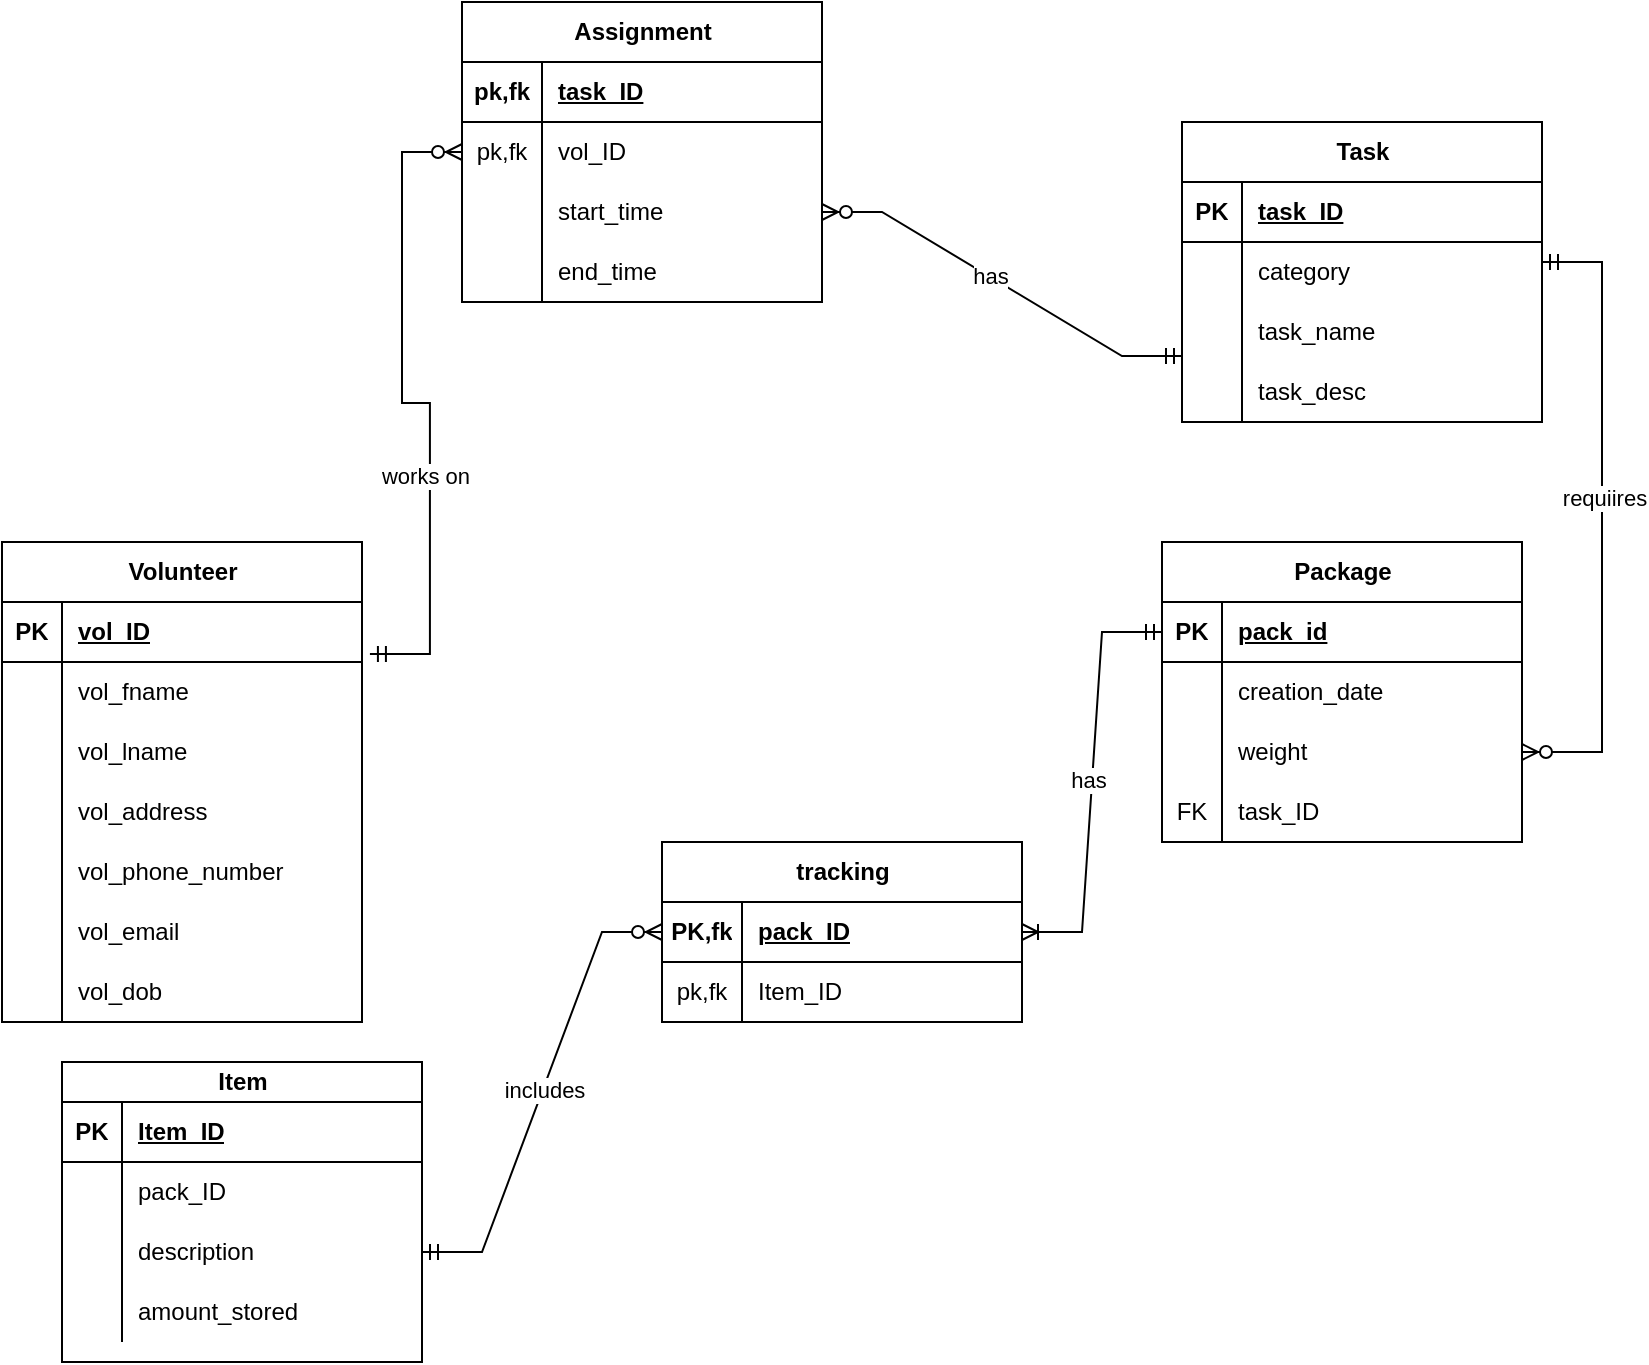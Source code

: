 <mxfile version="21.0.2" type="github">
  <diagram name="Page-1" id="BF7b-kj0uJ6hSNEAL9HJ">
    <mxGraphModel dx="1434" dy="796" grid="1" gridSize="10" guides="1" tooltips="1" connect="1" arrows="1" fold="1" page="1" pageScale="1" pageWidth="850" pageHeight="1100" math="0" shadow="0">
      <root>
        <mxCell id="0" />
        <mxCell id="1" parent="0" />
        <mxCell id="7_jTyQ_BzAz2BhlhfA2S-2" value="Volunteer" style="shape=table;startSize=30;container=1;collapsible=1;childLayout=tableLayout;fixedRows=1;rowLines=0;fontStyle=1;align=center;resizeLast=1;html=1;" parent="1" vertex="1">
          <mxGeometry x="10" y="330" width="180" height="240" as="geometry" />
        </mxCell>
        <mxCell id="7_jTyQ_BzAz2BhlhfA2S-3" value="" style="shape=tableRow;horizontal=0;startSize=0;swimlaneHead=0;swimlaneBody=0;fillColor=none;collapsible=0;dropTarget=0;points=[[0,0.5],[1,0.5]];portConstraint=eastwest;top=0;left=0;right=0;bottom=1;" parent="7_jTyQ_BzAz2BhlhfA2S-2" vertex="1">
          <mxGeometry y="30" width="180" height="30" as="geometry" />
        </mxCell>
        <mxCell id="7_jTyQ_BzAz2BhlhfA2S-4" value="PK" style="shape=partialRectangle;connectable=0;fillColor=none;top=0;left=0;bottom=0;right=0;fontStyle=1;overflow=hidden;whiteSpace=wrap;html=1;" parent="7_jTyQ_BzAz2BhlhfA2S-3" vertex="1">
          <mxGeometry width="30" height="30" as="geometry">
            <mxRectangle width="30" height="30" as="alternateBounds" />
          </mxGeometry>
        </mxCell>
        <mxCell id="7_jTyQ_BzAz2BhlhfA2S-5" value="vol_ID" style="shape=partialRectangle;connectable=0;fillColor=none;top=0;left=0;bottom=0;right=0;align=left;spacingLeft=6;fontStyle=5;overflow=hidden;whiteSpace=wrap;html=1;" parent="7_jTyQ_BzAz2BhlhfA2S-3" vertex="1">
          <mxGeometry x="30" width="150" height="30" as="geometry">
            <mxRectangle width="150" height="30" as="alternateBounds" />
          </mxGeometry>
        </mxCell>
        <mxCell id="7_jTyQ_BzAz2BhlhfA2S-6" value="" style="shape=tableRow;horizontal=0;startSize=0;swimlaneHead=0;swimlaneBody=0;fillColor=none;collapsible=0;dropTarget=0;points=[[0,0.5],[1,0.5]];portConstraint=eastwest;top=0;left=0;right=0;bottom=0;" parent="7_jTyQ_BzAz2BhlhfA2S-2" vertex="1">
          <mxGeometry y="60" width="180" height="30" as="geometry" />
        </mxCell>
        <mxCell id="7_jTyQ_BzAz2BhlhfA2S-7" value="" style="shape=partialRectangle;connectable=0;fillColor=none;top=0;left=0;bottom=0;right=0;editable=1;overflow=hidden;whiteSpace=wrap;html=1;" parent="7_jTyQ_BzAz2BhlhfA2S-6" vertex="1">
          <mxGeometry width="30" height="30" as="geometry">
            <mxRectangle width="30" height="30" as="alternateBounds" />
          </mxGeometry>
        </mxCell>
        <mxCell id="7_jTyQ_BzAz2BhlhfA2S-8" value="vol_fname" style="shape=partialRectangle;connectable=0;fillColor=none;top=0;left=0;bottom=0;right=0;align=left;spacingLeft=6;overflow=hidden;whiteSpace=wrap;html=1;" parent="7_jTyQ_BzAz2BhlhfA2S-6" vertex="1">
          <mxGeometry x="30" width="150" height="30" as="geometry">
            <mxRectangle width="150" height="30" as="alternateBounds" />
          </mxGeometry>
        </mxCell>
        <mxCell id="7_jTyQ_BzAz2BhlhfA2S-9" value="" style="shape=tableRow;horizontal=0;startSize=0;swimlaneHead=0;swimlaneBody=0;fillColor=none;collapsible=0;dropTarget=0;points=[[0,0.5],[1,0.5]];portConstraint=eastwest;top=0;left=0;right=0;bottom=0;" parent="7_jTyQ_BzAz2BhlhfA2S-2" vertex="1">
          <mxGeometry y="90" width="180" height="30" as="geometry" />
        </mxCell>
        <mxCell id="7_jTyQ_BzAz2BhlhfA2S-10" value="" style="shape=partialRectangle;connectable=0;fillColor=none;top=0;left=0;bottom=0;right=0;editable=1;overflow=hidden;whiteSpace=wrap;html=1;" parent="7_jTyQ_BzAz2BhlhfA2S-9" vertex="1">
          <mxGeometry width="30" height="30" as="geometry">
            <mxRectangle width="30" height="30" as="alternateBounds" />
          </mxGeometry>
        </mxCell>
        <mxCell id="7_jTyQ_BzAz2BhlhfA2S-11" value="vol_lname" style="shape=partialRectangle;connectable=0;fillColor=none;top=0;left=0;bottom=0;right=0;align=left;spacingLeft=6;overflow=hidden;whiteSpace=wrap;html=1;" parent="7_jTyQ_BzAz2BhlhfA2S-9" vertex="1">
          <mxGeometry x="30" width="150" height="30" as="geometry">
            <mxRectangle width="150" height="30" as="alternateBounds" />
          </mxGeometry>
        </mxCell>
        <mxCell id="7_jTyQ_BzAz2BhlhfA2S-116" style="shape=tableRow;horizontal=0;startSize=0;swimlaneHead=0;swimlaneBody=0;fillColor=none;collapsible=0;dropTarget=0;points=[[0,0.5],[1,0.5]];portConstraint=eastwest;top=0;left=0;right=0;bottom=0;" parent="7_jTyQ_BzAz2BhlhfA2S-2" vertex="1">
          <mxGeometry y="120" width="180" height="30" as="geometry" />
        </mxCell>
        <mxCell id="7_jTyQ_BzAz2BhlhfA2S-117" style="shape=partialRectangle;connectable=0;fillColor=none;top=0;left=0;bottom=0;right=0;editable=1;overflow=hidden;whiteSpace=wrap;html=1;" parent="7_jTyQ_BzAz2BhlhfA2S-116" vertex="1">
          <mxGeometry width="30" height="30" as="geometry">
            <mxRectangle width="30" height="30" as="alternateBounds" />
          </mxGeometry>
        </mxCell>
        <mxCell id="7_jTyQ_BzAz2BhlhfA2S-118" value="vol_address" style="shape=partialRectangle;connectable=0;fillColor=none;top=0;left=0;bottom=0;right=0;align=left;spacingLeft=6;overflow=hidden;whiteSpace=wrap;html=1;" parent="7_jTyQ_BzAz2BhlhfA2S-116" vertex="1">
          <mxGeometry x="30" width="150" height="30" as="geometry">
            <mxRectangle width="150" height="30" as="alternateBounds" />
          </mxGeometry>
        </mxCell>
        <mxCell id="7_jTyQ_BzAz2BhlhfA2S-119" style="shape=tableRow;horizontal=0;startSize=0;swimlaneHead=0;swimlaneBody=0;fillColor=none;collapsible=0;dropTarget=0;points=[[0,0.5],[1,0.5]];portConstraint=eastwest;top=0;left=0;right=0;bottom=0;" parent="7_jTyQ_BzAz2BhlhfA2S-2" vertex="1">
          <mxGeometry y="150" width="180" height="30" as="geometry" />
        </mxCell>
        <mxCell id="7_jTyQ_BzAz2BhlhfA2S-120" style="shape=partialRectangle;connectable=0;fillColor=none;top=0;left=0;bottom=0;right=0;editable=1;overflow=hidden;whiteSpace=wrap;html=1;" parent="7_jTyQ_BzAz2BhlhfA2S-119" vertex="1">
          <mxGeometry width="30" height="30" as="geometry">
            <mxRectangle width="30" height="30" as="alternateBounds" />
          </mxGeometry>
        </mxCell>
        <mxCell id="7_jTyQ_BzAz2BhlhfA2S-121" value="vol_phone_number" style="shape=partialRectangle;connectable=0;fillColor=none;top=0;left=0;bottom=0;right=0;align=left;spacingLeft=6;overflow=hidden;whiteSpace=wrap;html=1;" parent="7_jTyQ_BzAz2BhlhfA2S-119" vertex="1">
          <mxGeometry x="30" width="150" height="30" as="geometry">
            <mxRectangle width="150" height="30" as="alternateBounds" />
          </mxGeometry>
        </mxCell>
        <mxCell id="7_jTyQ_BzAz2BhlhfA2S-122" style="shape=tableRow;horizontal=0;startSize=0;swimlaneHead=0;swimlaneBody=0;fillColor=none;collapsible=0;dropTarget=0;points=[[0,0.5],[1,0.5]];portConstraint=eastwest;top=0;left=0;right=0;bottom=0;" parent="7_jTyQ_BzAz2BhlhfA2S-2" vertex="1">
          <mxGeometry y="180" width="180" height="30" as="geometry" />
        </mxCell>
        <mxCell id="7_jTyQ_BzAz2BhlhfA2S-123" style="shape=partialRectangle;connectable=0;fillColor=none;top=0;left=0;bottom=0;right=0;editable=1;overflow=hidden;whiteSpace=wrap;html=1;" parent="7_jTyQ_BzAz2BhlhfA2S-122" vertex="1">
          <mxGeometry width="30" height="30" as="geometry">
            <mxRectangle width="30" height="30" as="alternateBounds" />
          </mxGeometry>
        </mxCell>
        <mxCell id="7_jTyQ_BzAz2BhlhfA2S-124" value="vol_email" style="shape=partialRectangle;connectable=0;fillColor=none;top=0;left=0;bottom=0;right=0;align=left;spacingLeft=6;overflow=hidden;whiteSpace=wrap;html=1;" parent="7_jTyQ_BzAz2BhlhfA2S-122" vertex="1">
          <mxGeometry x="30" width="150" height="30" as="geometry">
            <mxRectangle width="150" height="30" as="alternateBounds" />
          </mxGeometry>
        </mxCell>
        <mxCell id="7_jTyQ_BzAz2BhlhfA2S-125" style="shape=tableRow;horizontal=0;startSize=0;swimlaneHead=0;swimlaneBody=0;fillColor=none;collapsible=0;dropTarget=0;points=[[0,0.5],[1,0.5]];portConstraint=eastwest;top=0;left=0;right=0;bottom=0;" parent="7_jTyQ_BzAz2BhlhfA2S-2" vertex="1">
          <mxGeometry y="210" width="180" height="30" as="geometry" />
        </mxCell>
        <mxCell id="7_jTyQ_BzAz2BhlhfA2S-126" style="shape=partialRectangle;connectable=0;fillColor=none;top=0;left=0;bottom=0;right=0;editable=1;overflow=hidden;whiteSpace=wrap;html=1;" parent="7_jTyQ_BzAz2BhlhfA2S-125" vertex="1">
          <mxGeometry width="30" height="30" as="geometry">
            <mxRectangle width="30" height="30" as="alternateBounds" />
          </mxGeometry>
        </mxCell>
        <mxCell id="7_jTyQ_BzAz2BhlhfA2S-127" value="vol_dob" style="shape=partialRectangle;connectable=0;fillColor=none;top=0;left=0;bottom=0;right=0;align=left;spacingLeft=6;overflow=hidden;whiteSpace=wrap;html=1;" parent="7_jTyQ_BzAz2BhlhfA2S-125" vertex="1">
          <mxGeometry x="30" width="150" height="30" as="geometry">
            <mxRectangle width="150" height="30" as="alternateBounds" />
          </mxGeometry>
        </mxCell>
        <mxCell id="7_jTyQ_BzAz2BhlhfA2S-21" value="Item" style="shape=table;startSize=20;container=1;collapsible=1;childLayout=tableLayout;fixedRows=1;rowLines=0;fontStyle=1;align=center;resizeLast=1;html=1;" parent="1" vertex="1">
          <mxGeometry x="40" y="590" width="180" height="150" as="geometry" />
        </mxCell>
        <mxCell id="7_jTyQ_BzAz2BhlhfA2S-22" value="" style="shape=tableRow;horizontal=0;startSize=0;swimlaneHead=0;swimlaneBody=0;fillColor=none;collapsible=0;dropTarget=0;points=[[0,0.5],[1,0.5]];portConstraint=eastwest;top=0;left=0;right=0;bottom=1;" parent="7_jTyQ_BzAz2BhlhfA2S-21" vertex="1">
          <mxGeometry y="20" width="180" height="30" as="geometry" />
        </mxCell>
        <mxCell id="7_jTyQ_BzAz2BhlhfA2S-23" value="PK" style="shape=partialRectangle;connectable=0;fillColor=none;top=0;left=0;bottom=0;right=0;fontStyle=1;overflow=hidden;whiteSpace=wrap;html=1;" parent="7_jTyQ_BzAz2BhlhfA2S-22" vertex="1">
          <mxGeometry width="30" height="30" as="geometry">
            <mxRectangle width="30" height="30" as="alternateBounds" />
          </mxGeometry>
        </mxCell>
        <mxCell id="7_jTyQ_BzAz2BhlhfA2S-24" value="Item_ID" style="shape=partialRectangle;connectable=0;fillColor=none;top=0;left=0;bottom=0;right=0;align=left;spacingLeft=6;fontStyle=5;overflow=hidden;whiteSpace=wrap;html=1;" parent="7_jTyQ_BzAz2BhlhfA2S-22" vertex="1">
          <mxGeometry x="30" width="150" height="30" as="geometry">
            <mxRectangle width="150" height="30" as="alternateBounds" />
          </mxGeometry>
        </mxCell>
        <mxCell id="7_jTyQ_BzAz2BhlhfA2S-25" value="" style="shape=tableRow;horizontal=0;startSize=0;swimlaneHead=0;swimlaneBody=0;fillColor=none;collapsible=0;dropTarget=0;points=[[0,0.5],[1,0.5]];portConstraint=eastwest;top=0;left=0;right=0;bottom=0;" parent="7_jTyQ_BzAz2BhlhfA2S-21" vertex="1">
          <mxGeometry y="50" width="180" height="30" as="geometry" />
        </mxCell>
        <mxCell id="7_jTyQ_BzAz2BhlhfA2S-26" value="" style="shape=partialRectangle;connectable=0;fillColor=none;top=0;left=0;bottom=0;right=0;editable=1;overflow=hidden;whiteSpace=wrap;html=1;" parent="7_jTyQ_BzAz2BhlhfA2S-25" vertex="1">
          <mxGeometry width="30" height="30" as="geometry">
            <mxRectangle width="30" height="30" as="alternateBounds" />
          </mxGeometry>
        </mxCell>
        <mxCell id="7_jTyQ_BzAz2BhlhfA2S-27" value="pack_ID" style="shape=partialRectangle;connectable=0;fillColor=none;top=0;left=0;bottom=0;right=0;align=left;spacingLeft=6;overflow=hidden;whiteSpace=wrap;html=1;" parent="7_jTyQ_BzAz2BhlhfA2S-25" vertex="1">
          <mxGeometry x="30" width="150" height="30" as="geometry">
            <mxRectangle width="150" height="30" as="alternateBounds" />
          </mxGeometry>
        </mxCell>
        <mxCell id="7_jTyQ_BzAz2BhlhfA2S-28" value="" style="shape=tableRow;horizontal=0;startSize=0;swimlaneHead=0;swimlaneBody=0;fillColor=none;collapsible=0;dropTarget=0;points=[[0,0.5],[1,0.5]];portConstraint=eastwest;top=0;left=0;right=0;bottom=0;" parent="7_jTyQ_BzAz2BhlhfA2S-21" vertex="1">
          <mxGeometry y="80" width="180" height="30" as="geometry" />
        </mxCell>
        <mxCell id="7_jTyQ_BzAz2BhlhfA2S-29" value="" style="shape=partialRectangle;connectable=0;fillColor=none;top=0;left=0;bottom=0;right=0;editable=1;overflow=hidden;whiteSpace=wrap;html=1;" parent="7_jTyQ_BzAz2BhlhfA2S-28" vertex="1">
          <mxGeometry width="30" height="30" as="geometry">
            <mxRectangle width="30" height="30" as="alternateBounds" />
          </mxGeometry>
        </mxCell>
        <mxCell id="7_jTyQ_BzAz2BhlhfA2S-30" value="description" style="shape=partialRectangle;connectable=0;fillColor=none;top=0;left=0;bottom=0;right=0;align=left;spacingLeft=6;overflow=hidden;whiteSpace=wrap;html=1;" parent="7_jTyQ_BzAz2BhlhfA2S-28" vertex="1">
          <mxGeometry x="30" width="150" height="30" as="geometry">
            <mxRectangle width="150" height="30" as="alternateBounds" />
          </mxGeometry>
        </mxCell>
        <mxCell id="7_jTyQ_BzAz2BhlhfA2S-31" value="" style="shape=tableRow;horizontal=0;startSize=0;swimlaneHead=0;swimlaneBody=0;fillColor=none;collapsible=0;dropTarget=0;points=[[0,0.5],[1,0.5]];portConstraint=eastwest;top=0;left=0;right=0;bottom=0;" parent="7_jTyQ_BzAz2BhlhfA2S-21" vertex="1">
          <mxGeometry y="110" width="180" height="30" as="geometry" />
        </mxCell>
        <mxCell id="7_jTyQ_BzAz2BhlhfA2S-32" value="" style="shape=partialRectangle;connectable=0;fillColor=none;top=0;left=0;bottom=0;right=0;editable=1;overflow=hidden;whiteSpace=wrap;html=1;" parent="7_jTyQ_BzAz2BhlhfA2S-31" vertex="1">
          <mxGeometry width="30" height="30" as="geometry">
            <mxRectangle width="30" height="30" as="alternateBounds" />
          </mxGeometry>
        </mxCell>
        <mxCell id="7_jTyQ_BzAz2BhlhfA2S-33" value="amount_stored" style="shape=partialRectangle;connectable=0;fillColor=none;top=0;left=0;bottom=0;right=0;align=left;spacingLeft=6;overflow=hidden;whiteSpace=wrap;html=1;" parent="7_jTyQ_BzAz2BhlhfA2S-31" vertex="1">
          <mxGeometry x="30" width="150" height="30" as="geometry">
            <mxRectangle width="150" height="30" as="alternateBounds" />
          </mxGeometry>
        </mxCell>
        <mxCell id="7_jTyQ_BzAz2BhlhfA2S-34" value="Package" style="shape=table;startSize=30;container=1;collapsible=1;childLayout=tableLayout;fixedRows=1;rowLines=0;fontStyle=1;align=center;resizeLast=1;html=1;" parent="1" vertex="1">
          <mxGeometry x="590" y="330" width="180" height="150" as="geometry" />
        </mxCell>
        <mxCell id="7_jTyQ_BzAz2BhlhfA2S-35" value="" style="shape=tableRow;horizontal=0;startSize=0;swimlaneHead=0;swimlaneBody=0;fillColor=none;collapsible=0;dropTarget=0;points=[[0,0.5],[1,0.5]];portConstraint=eastwest;top=0;left=0;right=0;bottom=1;" parent="7_jTyQ_BzAz2BhlhfA2S-34" vertex="1">
          <mxGeometry y="30" width="180" height="30" as="geometry" />
        </mxCell>
        <mxCell id="7_jTyQ_BzAz2BhlhfA2S-36" value="PK" style="shape=partialRectangle;connectable=0;fillColor=none;top=0;left=0;bottom=0;right=0;fontStyle=1;overflow=hidden;whiteSpace=wrap;html=1;" parent="7_jTyQ_BzAz2BhlhfA2S-35" vertex="1">
          <mxGeometry width="30" height="30" as="geometry">
            <mxRectangle width="30" height="30" as="alternateBounds" />
          </mxGeometry>
        </mxCell>
        <mxCell id="7_jTyQ_BzAz2BhlhfA2S-37" value="pack_id" style="shape=partialRectangle;connectable=0;fillColor=none;top=0;left=0;bottom=0;right=0;align=left;spacingLeft=6;fontStyle=5;overflow=hidden;whiteSpace=wrap;html=1;" parent="7_jTyQ_BzAz2BhlhfA2S-35" vertex="1">
          <mxGeometry x="30" width="150" height="30" as="geometry">
            <mxRectangle width="150" height="30" as="alternateBounds" />
          </mxGeometry>
        </mxCell>
        <mxCell id="7_jTyQ_BzAz2BhlhfA2S-38" value="" style="shape=tableRow;horizontal=0;startSize=0;swimlaneHead=0;swimlaneBody=0;fillColor=none;collapsible=0;dropTarget=0;points=[[0,0.5],[1,0.5]];portConstraint=eastwest;top=0;left=0;right=0;bottom=0;" parent="7_jTyQ_BzAz2BhlhfA2S-34" vertex="1">
          <mxGeometry y="60" width="180" height="30" as="geometry" />
        </mxCell>
        <mxCell id="7_jTyQ_BzAz2BhlhfA2S-39" value="" style="shape=partialRectangle;connectable=0;fillColor=none;top=0;left=0;bottom=0;right=0;editable=1;overflow=hidden;whiteSpace=wrap;html=1;" parent="7_jTyQ_BzAz2BhlhfA2S-38" vertex="1">
          <mxGeometry width="30" height="30" as="geometry">
            <mxRectangle width="30" height="30" as="alternateBounds" />
          </mxGeometry>
        </mxCell>
        <mxCell id="7_jTyQ_BzAz2BhlhfA2S-40" value="creation_date" style="shape=partialRectangle;connectable=0;fillColor=none;top=0;left=0;bottom=0;right=0;align=left;spacingLeft=6;overflow=hidden;whiteSpace=wrap;html=1;" parent="7_jTyQ_BzAz2BhlhfA2S-38" vertex="1">
          <mxGeometry x="30" width="150" height="30" as="geometry">
            <mxRectangle width="150" height="30" as="alternateBounds" />
          </mxGeometry>
        </mxCell>
        <mxCell id="7_jTyQ_BzAz2BhlhfA2S-41" value="" style="shape=tableRow;horizontal=0;startSize=0;swimlaneHead=0;swimlaneBody=0;fillColor=none;collapsible=0;dropTarget=0;points=[[0,0.5],[1,0.5]];portConstraint=eastwest;top=0;left=0;right=0;bottom=0;" parent="7_jTyQ_BzAz2BhlhfA2S-34" vertex="1">
          <mxGeometry y="90" width="180" height="30" as="geometry" />
        </mxCell>
        <mxCell id="7_jTyQ_BzAz2BhlhfA2S-42" value="" style="shape=partialRectangle;connectable=0;fillColor=none;top=0;left=0;bottom=0;right=0;editable=1;overflow=hidden;whiteSpace=wrap;html=1;" parent="7_jTyQ_BzAz2BhlhfA2S-41" vertex="1">
          <mxGeometry width="30" height="30" as="geometry">
            <mxRectangle width="30" height="30" as="alternateBounds" />
          </mxGeometry>
        </mxCell>
        <mxCell id="7_jTyQ_BzAz2BhlhfA2S-43" value="weight" style="shape=partialRectangle;connectable=0;fillColor=none;top=0;left=0;bottom=0;right=0;align=left;spacingLeft=6;overflow=hidden;whiteSpace=wrap;html=1;" parent="7_jTyQ_BzAz2BhlhfA2S-41" vertex="1">
          <mxGeometry x="30" width="150" height="30" as="geometry">
            <mxRectangle width="150" height="30" as="alternateBounds" />
          </mxGeometry>
        </mxCell>
        <mxCell id="7_jTyQ_BzAz2BhlhfA2S-109" style="shape=tableRow;horizontal=0;startSize=0;swimlaneHead=0;swimlaneBody=0;fillColor=none;collapsible=0;dropTarget=0;points=[[0,0.5],[1,0.5]];portConstraint=eastwest;top=0;left=0;right=0;bottom=0;" parent="7_jTyQ_BzAz2BhlhfA2S-34" vertex="1">
          <mxGeometry y="120" width="180" height="30" as="geometry" />
        </mxCell>
        <mxCell id="7_jTyQ_BzAz2BhlhfA2S-110" value="FK" style="shape=partialRectangle;connectable=0;fillColor=none;top=0;left=0;bottom=0;right=0;editable=1;overflow=hidden;whiteSpace=wrap;html=1;" parent="7_jTyQ_BzAz2BhlhfA2S-109" vertex="1">
          <mxGeometry width="30" height="30" as="geometry">
            <mxRectangle width="30" height="30" as="alternateBounds" />
          </mxGeometry>
        </mxCell>
        <mxCell id="7_jTyQ_BzAz2BhlhfA2S-111" value="task_ID" style="shape=partialRectangle;connectable=0;fillColor=none;top=0;left=0;bottom=0;right=0;align=left;spacingLeft=6;overflow=hidden;whiteSpace=wrap;html=1;" parent="7_jTyQ_BzAz2BhlhfA2S-109" vertex="1">
          <mxGeometry x="30" width="150" height="30" as="geometry">
            <mxRectangle width="150" height="30" as="alternateBounds" />
          </mxGeometry>
        </mxCell>
        <mxCell id="7_jTyQ_BzAz2BhlhfA2S-47" value="Task" style="shape=table;startSize=30;container=1;collapsible=1;childLayout=tableLayout;fixedRows=1;rowLines=0;fontStyle=1;align=center;resizeLast=1;html=1;" parent="1" vertex="1">
          <mxGeometry x="600" y="120" width="180" height="150" as="geometry" />
        </mxCell>
        <mxCell id="7_jTyQ_BzAz2BhlhfA2S-48" value="" style="shape=tableRow;horizontal=0;startSize=0;swimlaneHead=0;swimlaneBody=0;fillColor=none;collapsible=0;dropTarget=0;points=[[0,0.5],[1,0.5]];portConstraint=eastwest;top=0;left=0;right=0;bottom=1;" parent="7_jTyQ_BzAz2BhlhfA2S-47" vertex="1">
          <mxGeometry y="30" width="180" height="30" as="geometry" />
        </mxCell>
        <mxCell id="7_jTyQ_BzAz2BhlhfA2S-49" value="PK" style="shape=partialRectangle;connectable=0;fillColor=none;top=0;left=0;bottom=0;right=0;fontStyle=1;overflow=hidden;whiteSpace=wrap;html=1;" parent="7_jTyQ_BzAz2BhlhfA2S-48" vertex="1">
          <mxGeometry width="30" height="30" as="geometry">
            <mxRectangle width="30" height="30" as="alternateBounds" />
          </mxGeometry>
        </mxCell>
        <mxCell id="7_jTyQ_BzAz2BhlhfA2S-50" value="task_ID" style="shape=partialRectangle;connectable=0;fillColor=none;top=0;left=0;bottom=0;right=0;align=left;spacingLeft=6;fontStyle=5;overflow=hidden;whiteSpace=wrap;html=1;" parent="7_jTyQ_BzAz2BhlhfA2S-48" vertex="1">
          <mxGeometry x="30" width="150" height="30" as="geometry">
            <mxRectangle width="150" height="30" as="alternateBounds" />
          </mxGeometry>
        </mxCell>
        <mxCell id="7_jTyQ_BzAz2BhlhfA2S-51" value="" style="shape=tableRow;horizontal=0;startSize=0;swimlaneHead=0;swimlaneBody=0;fillColor=none;collapsible=0;dropTarget=0;points=[[0,0.5],[1,0.5]];portConstraint=eastwest;top=0;left=0;right=0;bottom=0;" parent="7_jTyQ_BzAz2BhlhfA2S-47" vertex="1">
          <mxGeometry y="60" width="180" height="30" as="geometry" />
        </mxCell>
        <mxCell id="7_jTyQ_BzAz2BhlhfA2S-52" value="" style="shape=partialRectangle;connectable=0;fillColor=none;top=0;left=0;bottom=0;right=0;editable=1;overflow=hidden;whiteSpace=wrap;html=1;" parent="7_jTyQ_BzAz2BhlhfA2S-51" vertex="1">
          <mxGeometry width="30" height="30" as="geometry">
            <mxRectangle width="30" height="30" as="alternateBounds" />
          </mxGeometry>
        </mxCell>
        <mxCell id="7_jTyQ_BzAz2BhlhfA2S-53" value="category" style="shape=partialRectangle;connectable=0;fillColor=none;top=0;left=0;bottom=0;right=0;align=left;spacingLeft=6;overflow=hidden;whiteSpace=wrap;html=1;" parent="7_jTyQ_BzAz2BhlhfA2S-51" vertex="1">
          <mxGeometry x="30" width="150" height="30" as="geometry">
            <mxRectangle width="150" height="30" as="alternateBounds" />
          </mxGeometry>
        </mxCell>
        <mxCell id="7_jTyQ_BzAz2BhlhfA2S-73" style="shape=tableRow;horizontal=0;startSize=0;swimlaneHead=0;swimlaneBody=0;fillColor=none;collapsible=0;dropTarget=0;points=[[0,0.5],[1,0.5]];portConstraint=eastwest;top=0;left=0;right=0;bottom=0;" parent="7_jTyQ_BzAz2BhlhfA2S-47" vertex="1">
          <mxGeometry y="90" width="180" height="30" as="geometry" />
        </mxCell>
        <mxCell id="7_jTyQ_BzAz2BhlhfA2S-74" style="shape=partialRectangle;connectable=0;fillColor=none;top=0;left=0;bottom=0;right=0;editable=1;overflow=hidden;whiteSpace=wrap;html=1;" parent="7_jTyQ_BzAz2BhlhfA2S-73" vertex="1">
          <mxGeometry width="30" height="30" as="geometry">
            <mxRectangle width="30" height="30" as="alternateBounds" />
          </mxGeometry>
        </mxCell>
        <mxCell id="7_jTyQ_BzAz2BhlhfA2S-75" value="task_name" style="shape=partialRectangle;connectable=0;fillColor=none;top=0;left=0;bottom=0;right=0;align=left;spacingLeft=6;overflow=hidden;whiteSpace=wrap;html=1;" parent="7_jTyQ_BzAz2BhlhfA2S-73" vertex="1">
          <mxGeometry x="30" width="150" height="30" as="geometry">
            <mxRectangle width="150" height="30" as="alternateBounds" />
          </mxGeometry>
        </mxCell>
        <mxCell id="7_jTyQ_BzAz2BhlhfA2S-128" style="shape=tableRow;horizontal=0;startSize=0;swimlaneHead=0;swimlaneBody=0;fillColor=none;collapsible=0;dropTarget=0;points=[[0,0.5],[1,0.5]];portConstraint=eastwest;top=0;left=0;right=0;bottom=0;" parent="7_jTyQ_BzAz2BhlhfA2S-47" vertex="1">
          <mxGeometry y="120" width="180" height="30" as="geometry" />
        </mxCell>
        <mxCell id="7_jTyQ_BzAz2BhlhfA2S-129" style="shape=partialRectangle;connectable=0;fillColor=none;top=0;left=0;bottom=0;right=0;editable=1;overflow=hidden;whiteSpace=wrap;html=1;" parent="7_jTyQ_BzAz2BhlhfA2S-128" vertex="1">
          <mxGeometry width="30" height="30" as="geometry">
            <mxRectangle width="30" height="30" as="alternateBounds" />
          </mxGeometry>
        </mxCell>
        <mxCell id="7_jTyQ_BzAz2BhlhfA2S-130" value="task_desc" style="shape=partialRectangle;connectable=0;fillColor=none;top=0;left=0;bottom=0;right=0;align=left;spacingLeft=6;overflow=hidden;whiteSpace=wrap;html=1;" parent="7_jTyQ_BzAz2BhlhfA2S-128" vertex="1">
          <mxGeometry x="30" width="150" height="30" as="geometry">
            <mxRectangle width="150" height="30" as="alternateBounds" />
          </mxGeometry>
        </mxCell>
        <mxCell id="7_jTyQ_BzAz2BhlhfA2S-60" value="Assignment" style="shape=table;startSize=30;container=1;collapsible=1;childLayout=tableLayout;fixedRows=1;rowLines=0;fontStyle=1;align=center;resizeLast=1;html=1;" parent="1" vertex="1">
          <mxGeometry x="240" y="60" width="180" height="150" as="geometry" />
        </mxCell>
        <mxCell id="7_jTyQ_BzAz2BhlhfA2S-61" value="" style="shape=tableRow;horizontal=0;startSize=0;swimlaneHead=0;swimlaneBody=0;fillColor=none;collapsible=0;dropTarget=0;points=[[0,0.5],[1,0.5]];portConstraint=eastwest;top=0;left=0;right=0;bottom=1;" parent="7_jTyQ_BzAz2BhlhfA2S-60" vertex="1">
          <mxGeometry y="30" width="180" height="30" as="geometry" />
        </mxCell>
        <mxCell id="7_jTyQ_BzAz2BhlhfA2S-62" value="pk,fk" style="shape=partialRectangle;connectable=0;fillColor=none;top=0;left=0;bottom=0;right=0;fontStyle=1;overflow=hidden;whiteSpace=wrap;html=1;" parent="7_jTyQ_BzAz2BhlhfA2S-61" vertex="1">
          <mxGeometry width="40" height="30" as="geometry">
            <mxRectangle width="40" height="30" as="alternateBounds" />
          </mxGeometry>
        </mxCell>
        <mxCell id="7_jTyQ_BzAz2BhlhfA2S-63" value="task_ID" style="shape=partialRectangle;connectable=0;fillColor=none;top=0;left=0;bottom=0;right=0;align=left;spacingLeft=6;fontStyle=5;overflow=hidden;whiteSpace=wrap;html=1;" parent="7_jTyQ_BzAz2BhlhfA2S-61" vertex="1">
          <mxGeometry x="40" width="140" height="30" as="geometry">
            <mxRectangle width="140" height="30" as="alternateBounds" />
          </mxGeometry>
        </mxCell>
        <mxCell id="7_jTyQ_BzAz2BhlhfA2S-64" value="" style="shape=tableRow;horizontal=0;startSize=0;swimlaneHead=0;swimlaneBody=0;fillColor=none;collapsible=0;dropTarget=0;points=[[0,0.5],[1,0.5]];portConstraint=eastwest;top=0;left=0;right=0;bottom=0;" parent="7_jTyQ_BzAz2BhlhfA2S-60" vertex="1">
          <mxGeometry y="60" width="180" height="30" as="geometry" />
        </mxCell>
        <mxCell id="7_jTyQ_BzAz2BhlhfA2S-65" value="pk,fk" style="shape=partialRectangle;connectable=0;fillColor=none;top=0;left=0;bottom=0;right=0;editable=1;overflow=hidden;whiteSpace=wrap;html=1;" parent="7_jTyQ_BzAz2BhlhfA2S-64" vertex="1">
          <mxGeometry width="40" height="30" as="geometry">
            <mxRectangle width="40" height="30" as="alternateBounds" />
          </mxGeometry>
        </mxCell>
        <mxCell id="7_jTyQ_BzAz2BhlhfA2S-66" value="vol_ID" style="shape=partialRectangle;connectable=0;fillColor=none;top=0;left=0;bottom=0;right=0;align=left;spacingLeft=6;overflow=hidden;whiteSpace=wrap;html=1;" parent="7_jTyQ_BzAz2BhlhfA2S-64" vertex="1">
          <mxGeometry x="40" width="140" height="30" as="geometry">
            <mxRectangle width="140" height="30" as="alternateBounds" />
          </mxGeometry>
        </mxCell>
        <mxCell id="7_jTyQ_BzAz2BhlhfA2S-67" value="" style="shape=tableRow;horizontal=0;startSize=0;swimlaneHead=0;swimlaneBody=0;fillColor=none;collapsible=0;dropTarget=0;points=[[0,0.5],[1,0.5]];portConstraint=eastwest;top=0;left=0;right=0;bottom=0;" parent="7_jTyQ_BzAz2BhlhfA2S-60" vertex="1">
          <mxGeometry y="90" width="180" height="30" as="geometry" />
        </mxCell>
        <mxCell id="7_jTyQ_BzAz2BhlhfA2S-68" value="" style="shape=partialRectangle;connectable=0;fillColor=none;top=0;left=0;bottom=0;right=0;editable=1;overflow=hidden;whiteSpace=wrap;html=1;" parent="7_jTyQ_BzAz2BhlhfA2S-67" vertex="1">
          <mxGeometry width="40" height="30" as="geometry">
            <mxRectangle width="40" height="30" as="alternateBounds" />
          </mxGeometry>
        </mxCell>
        <mxCell id="7_jTyQ_BzAz2BhlhfA2S-69" value="start_time" style="shape=partialRectangle;connectable=0;fillColor=none;top=0;left=0;bottom=0;right=0;align=left;spacingLeft=6;overflow=hidden;whiteSpace=wrap;html=1;" parent="7_jTyQ_BzAz2BhlhfA2S-67" vertex="1">
          <mxGeometry x="40" width="140" height="30" as="geometry">
            <mxRectangle width="140" height="30" as="alternateBounds" />
          </mxGeometry>
        </mxCell>
        <mxCell id="7_jTyQ_BzAz2BhlhfA2S-70" value="" style="shape=tableRow;horizontal=0;startSize=0;swimlaneHead=0;swimlaneBody=0;fillColor=none;collapsible=0;dropTarget=0;points=[[0,0.5],[1,0.5]];portConstraint=eastwest;top=0;left=0;right=0;bottom=0;" parent="7_jTyQ_BzAz2BhlhfA2S-60" vertex="1">
          <mxGeometry y="120" width="180" height="30" as="geometry" />
        </mxCell>
        <mxCell id="7_jTyQ_BzAz2BhlhfA2S-71" value="" style="shape=partialRectangle;connectable=0;fillColor=none;top=0;left=0;bottom=0;right=0;editable=1;overflow=hidden;whiteSpace=wrap;html=1;" parent="7_jTyQ_BzAz2BhlhfA2S-70" vertex="1">
          <mxGeometry width="40" height="30" as="geometry">
            <mxRectangle width="40" height="30" as="alternateBounds" />
          </mxGeometry>
        </mxCell>
        <mxCell id="7_jTyQ_BzAz2BhlhfA2S-72" value="end_time" style="shape=partialRectangle;connectable=0;fillColor=none;top=0;left=0;bottom=0;right=0;align=left;spacingLeft=6;overflow=hidden;whiteSpace=wrap;html=1;" parent="7_jTyQ_BzAz2BhlhfA2S-70" vertex="1">
          <mxGeometry x="40" width="140" height="30" as="geometry">
            <mxRectangle width="140" height="30" as="alternateBounds" />
          </mxGeometry>
        </mxCell>
        <mxCell id="7_jTyQ_BzAz2BhlhfA2S-76" value="" style="edgeStyle=entityRelationEdgeStyle;fontSize=12;html=1;endArrow=ERzeroToMany;startArrow=ERmandOne;rounded=0;entryX=0;entryY=0.5;entryDx=0;entryDy=0;exitX=1.022;exitY=-0.133;exitDx=0;exitDy=0;exitPerimeter=0;" parent="1" source="7_jTyQ_BzAz2BhlhfA2S-6" target="7_jTyQ_BzAz2BhlhfA2S-64" edge="1">
          <mxGeometry width="100" height="100" relative="1" as="geometry">
            <mxPoint x="30" y="390" as="sourcePoint" />
            <mxPoint x="100" y="290" as="targetPoint" />
          </mxGeometry>
        </mxCell>
        <mxCell id="7_jTyQ_BzAz2BhlhfA2S-77" value="works on&amp;nbsp;" style="edgeLabel;html=1;align=center;verticalAlign=middle;resizable=0;points=[];" parent="7_jTyQ_BzAz2BhlhfA2S-76" vertex="1" connectable="0">
          <mxGeometry x="-0.266" y="1" relative="1" as="geometry">
            <mxPoint as="offset" />
          </mxGeometry>
        </mxCell>
        <mxCell id="7_jTyQ_BzAz2BhlhfA2S-78" value="tracking" style="shape=table;startSize=30;container=1;collapsible=1;childLayout=tableLayout;fixedRows=1;rowLines=0;fontStyle=1;align=center;resizeLast=1;html=1;" parent="1" vertex="1">
          <mxGeometry x="340" y="480" width="180" height="90" as="geometry" />
        </mxCell>
        <mxCell id="7_jTyQ_BzAz2BhlhfA2S-79" value="" style="shape=tableRow;horizontal=0;startSize=0;swimlaneHead=0;swimlaneBody=0;fillColor=none;collapsible=0;dropTarget=0;points=[[0,0.5],[1,0.5]];portConstraint=eastwest;top=0;left=0;right=0;bottom=1;" parent="7_jTyQ_BzAz2BhlhfA2S-78" vertex="1">
          <mxGeometry y="30" width="180" height="30" as="geometry" />
        </mxCell>
        <mxCell id="7_jTyQ_BzAz2BhlhfA2S-80" value="PK,fk" style="shape=partialRectangle;connectable=0;fillColor=none;top=0;left=0;bottom=0;right=0;fontStyle=1;overflow=hidden;whiteSpace=wrap;html=1;" parent="7_jTyQ_BzAz2BhlhfA2S-79" vertex="1">
          <mxGeometry width="40" height="30" as="geometry">
            <mxRectangle width="40" height="30" as="alternateBounds" />
          </mxGeometry>
        </mxCell>
        <mxCell id="7_jTyQ_BzAz2BhlhfA2S-81" value="pack_ID" style="shape=partialRectangle;connectable=0;fillColor=none;top=0;left=0;bottom=0;right=0;align=left;spacingLeft=6;fontStyle=5;overflow=hidden;whiteSpace=wrap;html=1;" parent="7_jTyQ_BzAz2BhlhfA2S-79" vertex="1">
          <mxGeometry x="40" width="140" height="30" as="geometry">
            <mxRectangle width="140" height="30" as="alternateBounds" />
          </mxGeometry>
        </mxCell>
        <mxCell id="7_jTyQ_BzAz2BhlhfA2S-82" value="" style="shape=tableRow;horizontal=0;startSize=0;swimlaneHead=0;swimlaneBody=0;fillColor=none;collapsible=0;dropTarget=0;points=[[0,0.5],[1,0.5]];portConstraint=eastwest;top=0;left=0;right=0;bottom=0;" parent="7_jTyQ_BzAz2BhlhfA2S-78" vertex="1">
          <mxGeometry y="60" width="180" height="30" as="geometry" />
        </mxCell>
        <mxCell id="7_jTyQ_BzAz2BhlhfA2S-83" value="pk,fk" style="shape=partialRectangle;connectable=0;fillColor=none;top=0;left=0;bottom=0;right=0;editable=1;overflow=hidden;whiteSpace=wrap;html=1;" parent="7_jTyQ_BzAz2BhlhfA2S-82" vertex="1">
          <mxGeometry width="40" height="30" as="geometry">
            <mxRectangle width="40" height="30" as="alternateBounds" />
          </mxGeometry>
        </mxCell>
        <mxCell id="7_jTyQ_BzAz2BhlhfA2S-84" value="Item_ID" style="shape=partialRectangle;connectable=0;fillColor=none;top=0;left=0;bottom=0;right=0;align=left;spacingLeft=6;overflow=hidden;whiteSpace=wrap;html=1;" parent="7_jTyQ_BzAz2BhlhfA2S-82" vertex="1">
          <mxGeometry x="40" width="140" height="30" as="geometry">
            <mxRectangle width="140" height="30" as="alternateBounds" />
          </mxGeometry>
        </mxCell>
        <mxCell id="7_jTyQ_BzAz2BhlhfA2S-91" value="" style="edgeStyle=entityRelationEdgeStyle;fontSize=12;html=1;endArrow=ERzeroToMany;startArrow=ERmandOne;rounded=0;entryX=0;entryY=0.5;entryDx=0;entryDy=0;exitX=1;exitY=0.5;exitDx=0;exitDy=0;" parent="1" source="7_jTyQ_BzAz2BhlhfA2S-28" target="7_jTyQ_BzAz2BhlhfA2S-79" edge="1">
          <mxGeometry width="100" height="100" relative="1" as="geometry">
            <mxPoint x="410" y="650" as="sourcePoint" />
            <mxPoint x="510" y="550" as="targetPoint" />
          </mxGeometry>
        </mxCell>
        <mxCell id="7_jTyQ_BzAz2BhlhfA2S-112" value="includes" style="edgeLabel;html=1;align=center;verticalAlign=middle;resizable=0;points=[];" parent="7_jTyQ_BzAz2BhlhfA2S-91" vertex="1" connectable="0">
          <mxGeometry x="0.015" relative="1" as="geometry">
            <mxPoint as="offset" />
          </mxGeometry>
        </mxCell>
        <mxCell id="7_jTyQ_BzAz2BhlhfA2S-92" value="" style="edgeStyle=entityRelationEdgeStyle;fontSize=12;html=1;endArrow=ERoneToMany;startArrow=ERmandOne;rounded=0;entryX=1;entryY=0.5;entryDx=0;entryDy=0;exitX=0;exitY=0.5;exitDx=0;exitDy=0;" parent="1" source="7_jTyQ_BzAz2BhlhfA2S-35" target="7_jTyQ_BzAz2BhlhfA2S-79" edge="1">
          <mxGeometry width="100" height="100" relative="1" as="geometry">
            <mxPoint x="520" y="460" as="sourcePoint" />
            <mxPoint x="640" y="580" as="targetPoint" />
          </mxGeometry>
        </mxCell>
        <mxCell id="7_jTyQ_BzAz2BhlhfA2S-113" value="has" style="edgeLabel;html=1;align=center;verticalAlign=middle;resizable=0;points=[];" parent="7_jTyQ_BzAz2BhlhfA2S-92" vertex="1" connectable="0">
          <mxGeometry x="-0.009" y="-2" relative="1" as="geometry">
            <mxPoint as="offset" />
          </mxGeometry>
        </mxCell>
        <mxCell id="7_jTyQ_BzAz2BhlhfA2S-107" value="" style="edgeStyle=entityRelationEdgeStyle;fontSize=12;html=1;endArrow=ERzeroToMany;startArrow=ERmandOne;rounded=0;exitX=0;exitY=0.9;exitDx=0;exitDy=0;exitPerimeter=0;entryX=1;entryY=0.5;entryDx=0;entryDy=0;" parent="1" source="7_jTyQ_BzAz2BhlhfA2S-73" target="7_jTyQ_BzAz2BhlhfA2S-67" edge="1">
          <mxGeometry width="100" height="100" relative="1" as="geometry">
            <mxPoint x="460" y="180" as="sourcePoint" />
            <mxPoint x="690" y="70" as="targetPoint" />
          </mxGeometry>
        </mxCell>
        <mxCell id="7_jTyQ_BzAz2BhlhfA2S-114" value="has" style="edgeLabel;html=1;align=center;verticalAlign=middle;resizable=0;points=[];" parent="7_jTyQ_BzAz2BhlhfA2S-107" vertex="1" connectable="0">
          <mxGeometry x="0.077" y="-1" relative="1" as="geometry">
            <mxPoint as="offset" />
          </mxGeometry>
        </mxCell>
        <mxCell id="7_jTyQ_BzAz2BhlhfA2S-108" value="" style="edgeStyle=entityRelationEdgeStyle;fontSize=12;html=1;endArrow=ERzeroToMany;startArrow=ERmandOne;rounded=0;entryX=1;entryY=0.5;entryDx=0;entryDy=0;" parent="1" target="7_jTyQ_BzAz2BhlhfA2S-41" edge="1">
          <mxGeometry width="100" height="100" relative="1" as="geometry">
            <mxPoint x="780" y="190" as="sourcePoint" />
            <mxPoint x="430" y="340" as="targetPoint" />
          </mxGeometry>
        </mxCell>
        <mxCell id="7_jTyQ_BzAz2BhlhfA2S-115" value="requiires" style="edgeLabel;html=1;align=center;verticalAlign=middle;resizable=0;points=[];" parent="7_jTyQ_BzAz2BhlhfA2S-108" vertex="1" connectable="0">
          <mxGeometry x="-0.065" y="1" relative="1" as="geometry">
            <mxPoint as="offset" />
          </mxGeometry>
        </mxCell>
      </root>
    </mxGraphModel>
  </diagram>
</mxfile>
